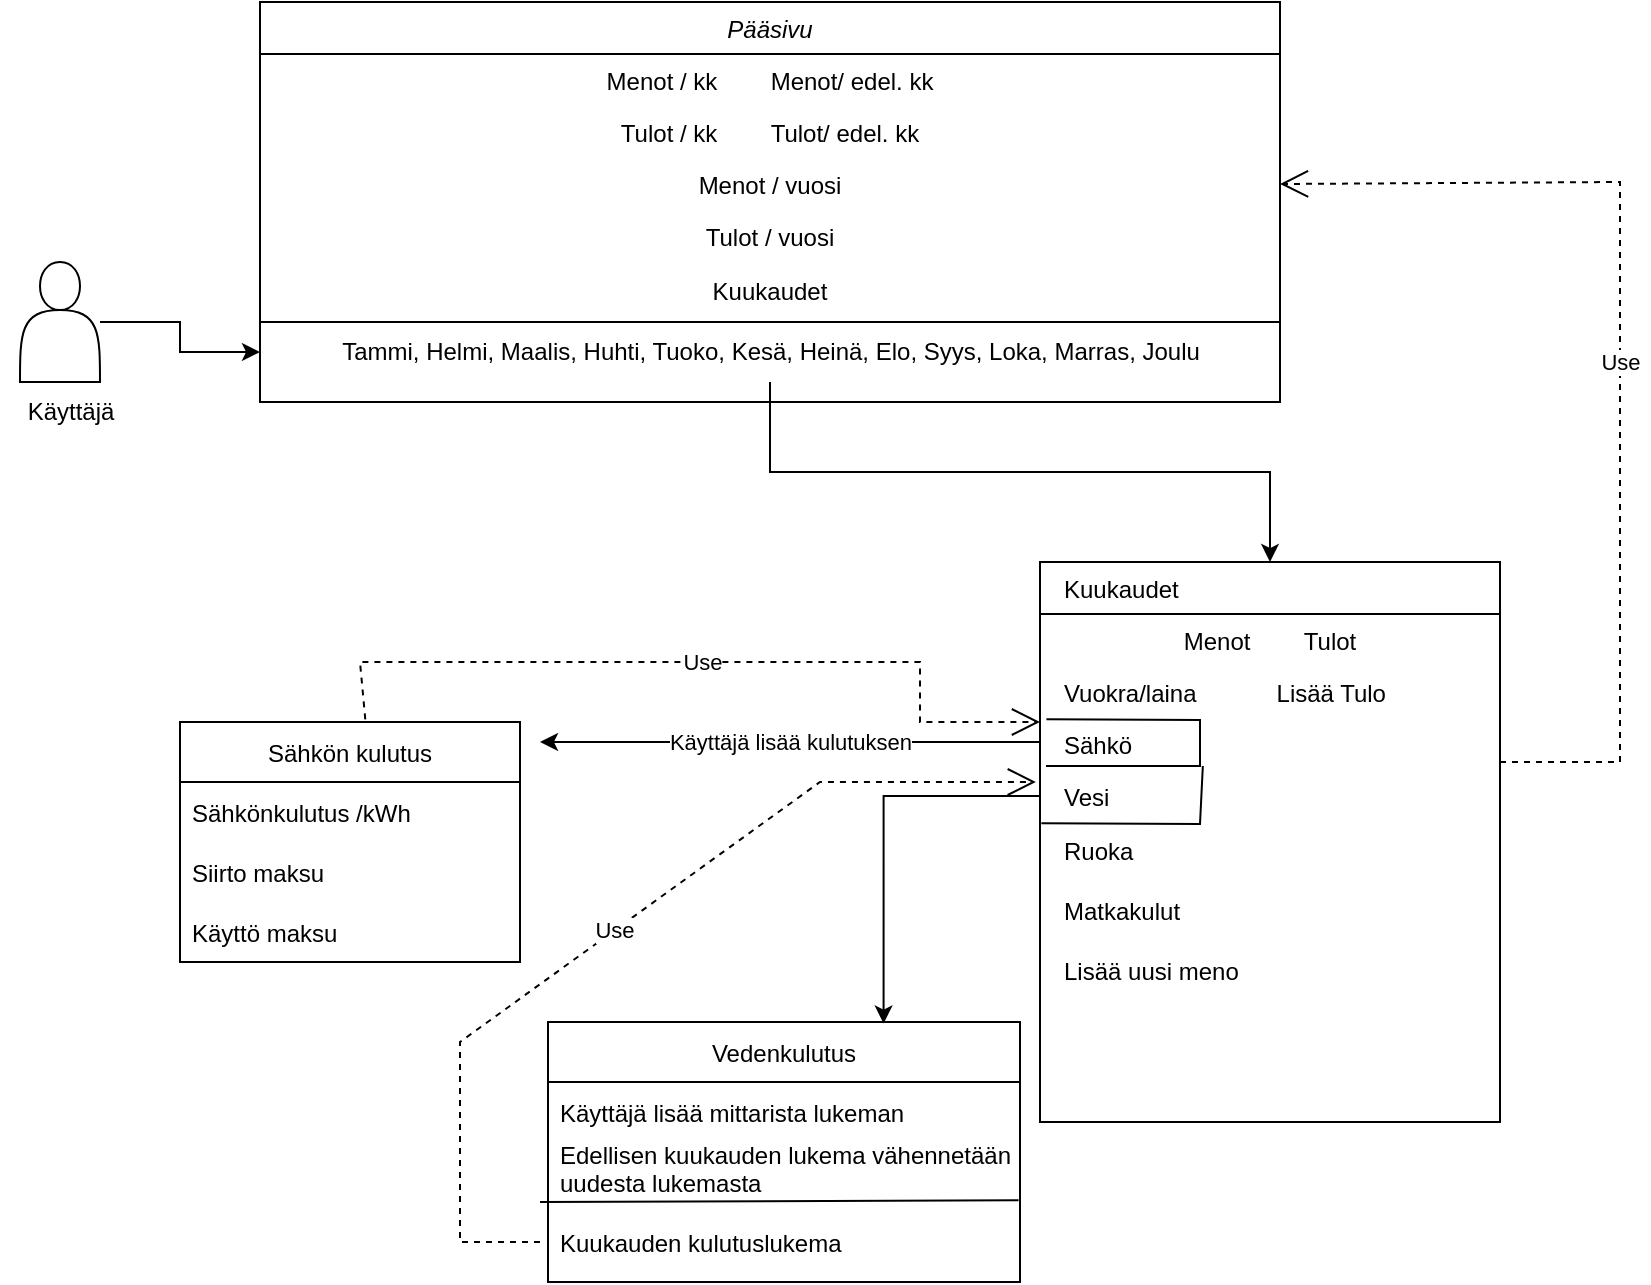 <mxfile version="20.3.2" type="device"><diagram id="C5RBs43oDa-KdzZeNtuy" name="Page-1"><mxGraphModel dx="984" dy="751" grid="1" gridSize="10" guides="1" tooltips="1" connect="1" arrows="1" fold="1" page="1" pageScale="1" pageWidth="827" pageHeight="1169" math="0" shadow="0"><root><mxCell id="WIyWlLk6GJQsqaUBKTNV-0"/><mxCell id="WIyWlLk6GJQsqaUBKTNV-1" parent="WIyWlLk6GJQsqaUBKTNV-0"/><mxCell id="zkfFHV4jXpPFQw0GAbJ--0" value="Pääsivu" style="swimlane;fontStyle=2;align=center;verticalAlign=top;childLayout=stackLayout;horizontal=1;startSize=26;horizontalStack=0;resizeParent=1;resizeLast=0;collapsible=1;marginBottom=0;rounded=0;shadow=0;strokeWidth=1;" parent="WIyWlLk6GJQsqaUBKTNV-1" vertex="1"><mxGeometry x="130" y="50" width="510" height="200" as="geometry"><mxRectangle x="130" y="50" width="160" height="26" as="alternateBounds"/></mxGeometry></mxCell><mxCell id="zkfFHV4jXpPFQw0GAbJ--1" value="Menot / kk        Menot/ edel. kk&#10;" style="text;align=center;verticalAlign=top;spacingLeft=4;spacingRight=4;overflow=hidden;rotatable=0;points=[[0,0.5],[1,0.5]];portConstraint=eastwest;" parent="zkfFHV4jXpPFQw0GAbJ--0" vertex="1"><mxGeometry y="26" width="510" height="26" as="geometry"/></mxCell><mxCell id="zkfFHV4jXpPFQw0GAbJ--2" value="Tulot / kk        Tulot/ edel. kk" style="text;align=center;verticalAlign=top;spacingLeft=4;spacingRight=4;overflow=hidden;rotatable=0;points=[[0,0.5],[1,0.5]];portConstraint=eastwest;rounded=0;shadow=0;html=0;" parent="zkfFHV4jXpPFQw0GAbJ--0" vertex="1"><mxGeometry y="52" width="510" height="26" as="geometry"/></mxCell><mxCell id="zkfFHV4jXpPFQw0GAbJ--3" value="Menot / vuosi" style="text;align=center;verticalAlign=top;spacingLeft=4;spacingRight=4;overflow=hidden;rotatable=0;points=[[0,0.5],[1,0.5]];portConstraint=eastwest;rounded=0;shadow=0;html=0;" parent="zkfFHV4jXpPFQw0GAbJ--0" vertex="1"><mxGeometry y="78" width="510" height="26" as="geometry"/></mxCell><mxCell id="zkfFHV4jXpPFQw0GAbJ--5" value="Tulot / vuosi" style="text;align=center;verticalAlign=top;spacingLeft=4;spacingRight=4;overflow=hidden;rotatable=0;points=[[0,0.5],[1,0.5]];portConstraint=eastwest;" parent="zkfFHV4jXpPFQw0GAbJ--0" vertex="1"><mxGeometry y="104" width="510" height="26" as="geometry"/></mxCell><mxCell id="QOD60yUTbCAyrtYrr7Ms-2" value="Kuukaudet" style="text;html=1;strokeColor=none;fillColor=none;align=center;verticalAlign=middle;whiteSpace=wrap;rounded=0;" vertex="1" parent="zkfFHV4jXpPFQw0GAbJ--0"><mxGeometry y="130" width="510" height="30" as="geometry"/></mxCell><mxCell id="QOD60yUTbCAyrtYrr7Ms-13" value="" style="endArrow=none;html=1;rounded=0;exitX=0;exitY=1;exitDx=0;exitDy=0;entryX=1;entryY=1;entryDx=0;entryDy=0;" edge="1" parent="zkfFHV4jXpPFQw0GAbJ--0" source="QOD60yUTbCAyrtYrr7Ms-2" target="QOD60yUTbCAyrtYrr7Ms-2"><mxGeometry width="50" height="50" relative="1" as="geometry"><mxPoint x="40" y="160" as="sourcePoint"/><mxPoint x="150" y="160" as="targetPoint"/><Array as="points"><mxPoint x="90" y="160"/></Array></mxGeometry></mxCell><mxCell id="QOD60yUTbCAyrtYrr7Ms-35" value="Tammi, Helmi, Maalis, Huhti, Tuoko, Kesä, Heinä, Elo, Syys, Loka, Marras, Joulu" style="text;html=1;align=center;verticalAlign=middle;resizable=0;points=[];autosize=1;strokeColor=none;fillColor=none;" vertex="1" parent="zkfFHV4jXpPFQw0GAbJ--0"><mxGeometry y="160" width="510" height="30" as="geometry"/></mxCell><mxCell id="zkfFHV4jXpPFQw0GAbJ--6" value="Kuukaudet" style="swimlane;fontStyle=0;align=left;verticalAlign=top;childLayout=stackLayout;horizontal=1;startSize=26;horizontalStack=0;resizeParent=1;resizeLast=0;collapsible=1;marginBottom=0;rounded=0;shadow=0;strokeWidth=1;spacingLeft=10;" parent="WIyWlLk6GJQsqaUBKTNV-1" vertex="1"><mxGeometry x="520" y="330" width="230" height="280" as="geometry"><mxRectangle x="140" y="350" width="160" height="26" as="alternateBounds"/></mxGeometry></mxCell><mxCell id="zkfFHV4jXpPFQw0GAbJ--7" value="Menot        Tulot&#10;&#10;" style="text;align=center;verticalAlign=top;spacingLeft=4;spacingRight=4;overflow=hidden;rotatable=0;points=[[0,0.5],[1,0.5]];portConstraint=eastwest;" parent="zkfFHV4jXpPFQw0GAbJ--6" vertex="1"><mxGeometry y="26" width="230" height="26" as="geometry"/></mxCell><mxCell id="zkfFHV4jXpPFQw0GAbJ--8" value="Vuokra/laina            Lisää Tulo" style="text;align=left;verticalAlign=top;spacingLeft=10;spacingRight=4;overflow=hidden;rotatable=0;points=[[0,0.5],[1,0.5]];portConstraint=eastwest;rounded=0;shadow=0;html=0;" parent="zkfFHV4jXpPFQw0GAbJ--6" vertex="1"><mxGeometry y="52" width="230" height="26" as="geometry"/></mxCell><mxCell id="QOD60yUTbCAyrtYrr7Ms-56" value="Käyttäjä lisää kulutuksen" style="endArrow=classic;html=1;rounded=0;" edge="1" parent="zkfFHV4jXpPFQw0GAbJ--6"><mxGeometry relative="1" as="geometry"><mxPoint y="90" as="sourcePoint"/><mxPoint x="-250" y="90" as="targetPoint"/></mxGeometry></mxCell><mxCell id="zkfFHV4jXpPFQw0GAbJ--10" value="Sähkö" style="text;align=left;verticalAlign=top;spacingLeft=10;spacingRight=4;overflow=hidden;rotatable=0;points=[[0,0.5],[1,0.5]];portConstraint=eastwest;fontStyle=0" parent="zkfFHV4jXpPFQw0GAbJ--6" vertex="1"><mxGeometry y="78" width="230" height="26" as="geometry"/></mxCell><mxCell id="QOD60yUTbCAyrtYrr7Ms-52" value="" style="endArrow=none;html=1;rounded=0;exitX=0.014;exitY=0.026;exitDx=0;exitDy=0;exitPerimeter=0;" edge="1" parent="zkfFHV4jXpPFQw0GAbJ--6" source="zkfFHV4jXpPFQw0GAbJ--10"><mxGeometry width="50" height="50" relative="1" as="geometry"><mxPoint x="20" y="150" as="sourcePoint"/><mxPoint x="3" y="102" as="targetPoint"/><Array as="points"><mxPoint x="80" y="79"/><mxPoint x="80" y="102"/></Array></mxGeometry></mxCell><mxCell id="zkfFHV4jXpPFQw0GAbJ--11" value="Vesi&#10;" style="text;align=left;verticalAlign=top;spacingLeft=10;spacingRight=4;overflow=hidden;rotatable=0;points=[[0,0.5],[1,0.5]];portConstraint=eastwest;" parent="zkfFHV4jXpPFQw0GAbJ--6" vertex="1"><mxGeometry y="104" width="230" height="26" as="geometry"/></mxCell><mxCell id="QOD60yUTbCAyrtYrr7Ms-53" value="" style="endArrow=none;html=1;rounded=0;exitX=0.003;exitY=0.022;exitDx=0;exitDy=0;exitPerimeter=0;entryX=0.354;entryY=-0.077;entryDx=0;entryDy=0;entryPerimeter=0;" edge="1" parent="zkfFHV4jXpPFQw0GAbJ--6" source="QOD60yUTbCAyrtYrr7Ms-47" target="zkfFHV4jXpPFQw0GAbJ--11"><mxGeometry width="50" height="50" relative="1" as="geometry"><mxPoint y="180" as="sourcePoint"/><mxPoint x="50" y="130" as="targetPoint"/><Array as="points"><mxPoint x="80" y="131"/></Array></mxGeometry></mxCell><mxCell id="QOD60yUTbCAyrtYrr7Ms-47" value="Ruoka&lt;br&gt;" style="text;html=1;align=left;verticalAlign=middle;resizable=0;points=[];autosize=1;strokeColor=none;fillColor=none;spacingLeft=10;" vertex="1" parent="zkfFHV4jXpPFQw0GAbJ--6"><mxGeometry y="130" width="230" height="30" as="geometry"/></mxCell><mxCell id="QOD60yUTbCAyrtYrr7Ms-49" value="Matkakulut" style="text;html=1;align=left;verticalAlign=middle;resizable=0;points=[];autosize=1;strokeColor=none;fillColor=none;spacingLeft=10;" vertex="1" parent="zkfFHV4jXpPFQw0GAbJ--6"><mxGeometry y="160" width="230" height="30" as="geometry"/></mxCell><mxCell id="QOD60yUTbCAyrtYrr7Ms-50" value="Lisää uusi meno" style="text;html=1;align=left;verticalAlign=middle;resizable=0;points=[];autosize=1;strokeColor=none;fillColor=none;spacingLeft=10;" vertex="1" parent="zkfFHV4jXpPFQw0GAbJ--6"><mxGeometry y="190" width="230" height="30" as="geometry"/></mxCell><mxCell id="QOD60yUTbCAyrtYrr7Ms-38" style="edgeStyle=orthogonalEdgeStyle;rounded=0;orthogonalLoop=1;jettySize=auto;html=1;" edge="1" parent="WIyWlLk6GJQsqaUBKTNV-1" source="QOD60yUTbCAyrtYrr7Ms-29" target="QOD60yUTbCAyrtYrr7Ms-35"><mxGeometry relative="1" as="geometry"/></mxCell><mxCell id="QOD60yUTbCAyrtYrr7Ms-29" value="" style="shape=actor;whiteSpace=wrap;html=1;" vertex="1" parent="WIyWlLk6GJQsqaUBKTNV-1"><mxGeometry x="10" y="180" width="40" height="60" as="geometry"/></mxCell><mxCell id="QOD60yUTbCAyrtYrr7Ms-31" value="Käyttäjä" style="text;html=1;align=center;verticalAlign=middle;resizable=0;points=[];autosize=1;strokeColor=none;fillColor=none;" vertex="1" parent="WIyWlLk6GJQsqaUBKTNV-1"><mxGeometry y="240" width="70" height="30" as="geometry"/></mxCell><mxCell id="QOD60yUTbCAyrtYrr7Ms-54" style="edgeStyle=orthogonalEdgeStyle;rounded=0;orthogonalLoop=1;jettySize=auto;html=1;entryX=0.5;entryY=0;entryDx=0;entryDy=0;" edge="1" parent="WIyWlLk6GJQsqaUBKTNV-1" source="QOD60yUTbCAyrtYrr7Ms-35" target="zkfFHV4jXpPFQw0GAbJ--6"><mxGeometry relative="1" as="geometry"/></mxCell><mxCell id="QOD60yUTbCAyrtYrr7Ms-59" value="Sähkön kulutus" style="swimlane;fontStyle=0;childLayout=stackLayout;horizontal=1;startSize=30;horizontalStack=0;resizeParent=1;resizeParentMax=0;resizeLast=0;collapsible=1;marginBottom=0;" vertex="1" parent="WIyWlLk6GJQsqaUBKTNV-1"><mxGeometry x="90" y="410" width="170" height="120" as="geometry"/></mxCell><mxCell id="QOD60yUTbCAyrtYrr7Ms-60" value="Sähkönkulutus /kWh" style="text;strokeColor=none;fillColor=none;align=left;verticalAlign=middle;spacingLeft=4;spacingRight=4;overflow=hidden;points=[[0,0.5],[1,0.5]];portConstraint=eastwest;rotatable=0;" vertex="1" parent="QOD60yUTbCAyrtYrr7Ms-59"><mxGeometry y="30" width="170" height="30" as="geometry"/></mxCell><mxCell id="QOD60yUTbCAyrtYrr7Ms-61" value="Siirto maksu" style="text;strokeColor=none;fillColor=none;align=left;verticalAlign=middle;spacingLeft=4;spacingRight=4;overflow=hidden;points=[[0,0.5],[1,0.5]];portConstraint=eastwest;rotatable=0;" vertex="1" parent="QOD60yUTbCAyrtYrr7Ms-59"><mxGeometry y="60" width="170" height="30" as="geometry"/></mxCell><mxCell id="QOD60yUTbCAyrtYrr7Ms-62" value="Käyttö maksu" style="text;strokeColor=none;fillColor=none;align=left;verticalAlign=middle;spacingLeft=4;spacingRight=4;overflow=hidden;points=[[0,0.5],[1,0.5]];portConstraint=eastwest;rotatable=0;" vertex="1" parent="QOD60yUTbCAyrtYrr7Ms-59"><mxGeometry y="90" width="170" height="30" as="geometry"/></mxCell><mxCell id="QOD60yUTbCAyrtYrr7Ms-65" value="Vedenkulutus" style="swimlane;fontStyle=0;childLayout=stackLayout;horizontal=1;startSize=30;horizontalStack=0;resizeParent=1;resizeParentMax=0;resizeLast=0;collapsible=1;marginBottom=0;" vertex="1" parent="WIyWlLk6GJQsqaUBKTNV-1"><mxGeometry x="274" y="560" width="236" height="130" as="geometry"/></mxCell><mxCell id="QOD60yUTbCAyrtYrr7Ms-66" value="Käyttäjä lisää mittarista lukeman" style="text;strokeColor=none;fillColor=none;align=left;verticalAlign=middle;spacingLeft=4;spacingRight=4;overflow=hidden;points=[[0,0.5],[1,0.5]];portConstraint=eastwest;rotatable=0;" vertex="1" parent="QOD60yUTbCAyrtYrr7Ms-65"><mxGeometry y="30" width="236" height="30" as="geometry"/></mxCell><mxCell id="QOD60yUTbCAyrtYrr7Ms-67" value="Edellisen kuukauden lukema vähennetään&#10;uudesta lukemasta" style="text;strokeColor=none;fillColor=none;align=left;verticalAlign=bottom;spacingLeft=4;spacingRight=4;overflow=hidden;points=[[0,0.5],[1,0.5]];portConstraint=eastwest;rotatable=0;" vertex="1" parent="QOD60yUTbCAyrtYrr7Ms-65"><mxGeometry y="60" width="236" height="30" as="geometry"/></mxCell><mxCell id="QOD60yUTbCAyrtYrr7Ms-74" value="" style="endArrow=none;html=1;rounded=0;entryX=0.997;entryY=-0.022;entryDx=0;entryDy=0;entryPerimeter=0;" edge="1" parent="QOD60yUTbCAyrtYrr7Ms-65" target="QOD60yUTbCAyrtYrr7Ms-68"><mxGeometry width="50" height="50" relative="1" as="geometry"><mxPoint x="-4" y="90" as="sourcePoint"/><mxPoint x="46" y="40" as="targetPoint"/></mxGeometry></mxCell><mxCell id="QOD60yUTbCAyrtYrr7Ms-68" value="Kuukauden kulutuslukema" style="text;strokeColor=none;fillColor=none;align=left;verticalAlign=middle;spacingLeft=4;spacingRight=4;overflow=hidden;points=[[0,0.5],[1,0.5]];portConstraint=eastwest;rotatable=0;" vertex="1" parent="QOD60yUTbCAyrtYrr7Ms-65"><mxGeometry y="90" width="236" height="40" as="geometry"/></mxCell><mxCell id="QOD60yUTbCAyrtYrr7Ms-69" style="edgeStyle=orthogonalEdgeStyle;rounded=0;orthogonalLoop=1;jettySize=auto;html=1;entryX=0.711;entryY=0.006;entryDx=0;entryDy=0;entryPerimeter=0;" edge="1" parent="WIyWlLk6GJQsqaUBKTNV-1" source="zkfFHV4jXpPFQw0GAbJ--11" target="QOD60yUTbCAyrtYrr7Ms-65"><mxGeometry relative="1" as="geometry"/></mxCell><mxCell id="QOD60yUTbCAyrtYrr7Ms-70" value="Use" style="endArrow=open;endSize=12;dashed=1;html=1;rounded=0;entryX=1;entryY=0.5;entryDx=0;entryDy=0;" edge="1" parent="WIyWlLk6GJQsqaUBKTNV-1" target="zkfFHV4jXpPFQw0GAbJ--3"><mxGeometry width="160" relative="1" as="geometry"><mxPoint x="750" y="430" as="sourcePoint"/><mxPoint x="810" y="80" as="targetPoint"/><Array as="points"><mxPoint x="810" y="430"/><mxPoint x="810" y="140"/></Array></mxGeometry></mxCell><mxCell id="QOD60yUTbCAyrtYrr7Ms-71" value="Use" style="endArrow=open;endSize=12;dashed=1;html=1;rounded=0;exitX=0.545;exitY=-0.011;exitDx=0;exitDy=0;exitPerimeter=0;" edge="1" parent="WIyWlLk6GJQsqaUBKTNV-1" source="QOD60yUTbCAyrtYrr7Ms-59"><mxGeometry width="160" relative="1" as="geometry"><mxPoint x="180" y="400" as="sourcePoint"/><mxPoint x="520" y="410" as="targetPoint"/><Array as="points"><mxPoint x="180" y="380"/><mxPoint x="460" y="380"/><mxPoint x="460" y="410"/></Array></mxGeometry></mxCell><mxCell id="QOD60yUTbCAyrtYrr7Ms-73" value="Use" style="endArrow=open;endSize=12;dashed=1;html=1;rounded=0;entryX=-0.009;entryY=0.231;entryDx=0;entryDy=0;entryPerimeter=0;" edge="1" parent="WIyWlLk6GJQsqaUBKTNV-1" target="zkfFHV4jXpPFQw0GAbJ--11"><mxGeometry width="160" relative="1" as="geometry"><mxPoint x="270" y="670" as="sourcePoint"/><mxPoint x="430" y="430" as="targetPoint"/><Array as="points"><mxPoint x="230" y="670"/><mxPoint x="230" y="570"/><mxPoint x="410" y="440"/></Array></mxGeometry></mxCell></root></mxGraphModel></diagram></mxfile>
